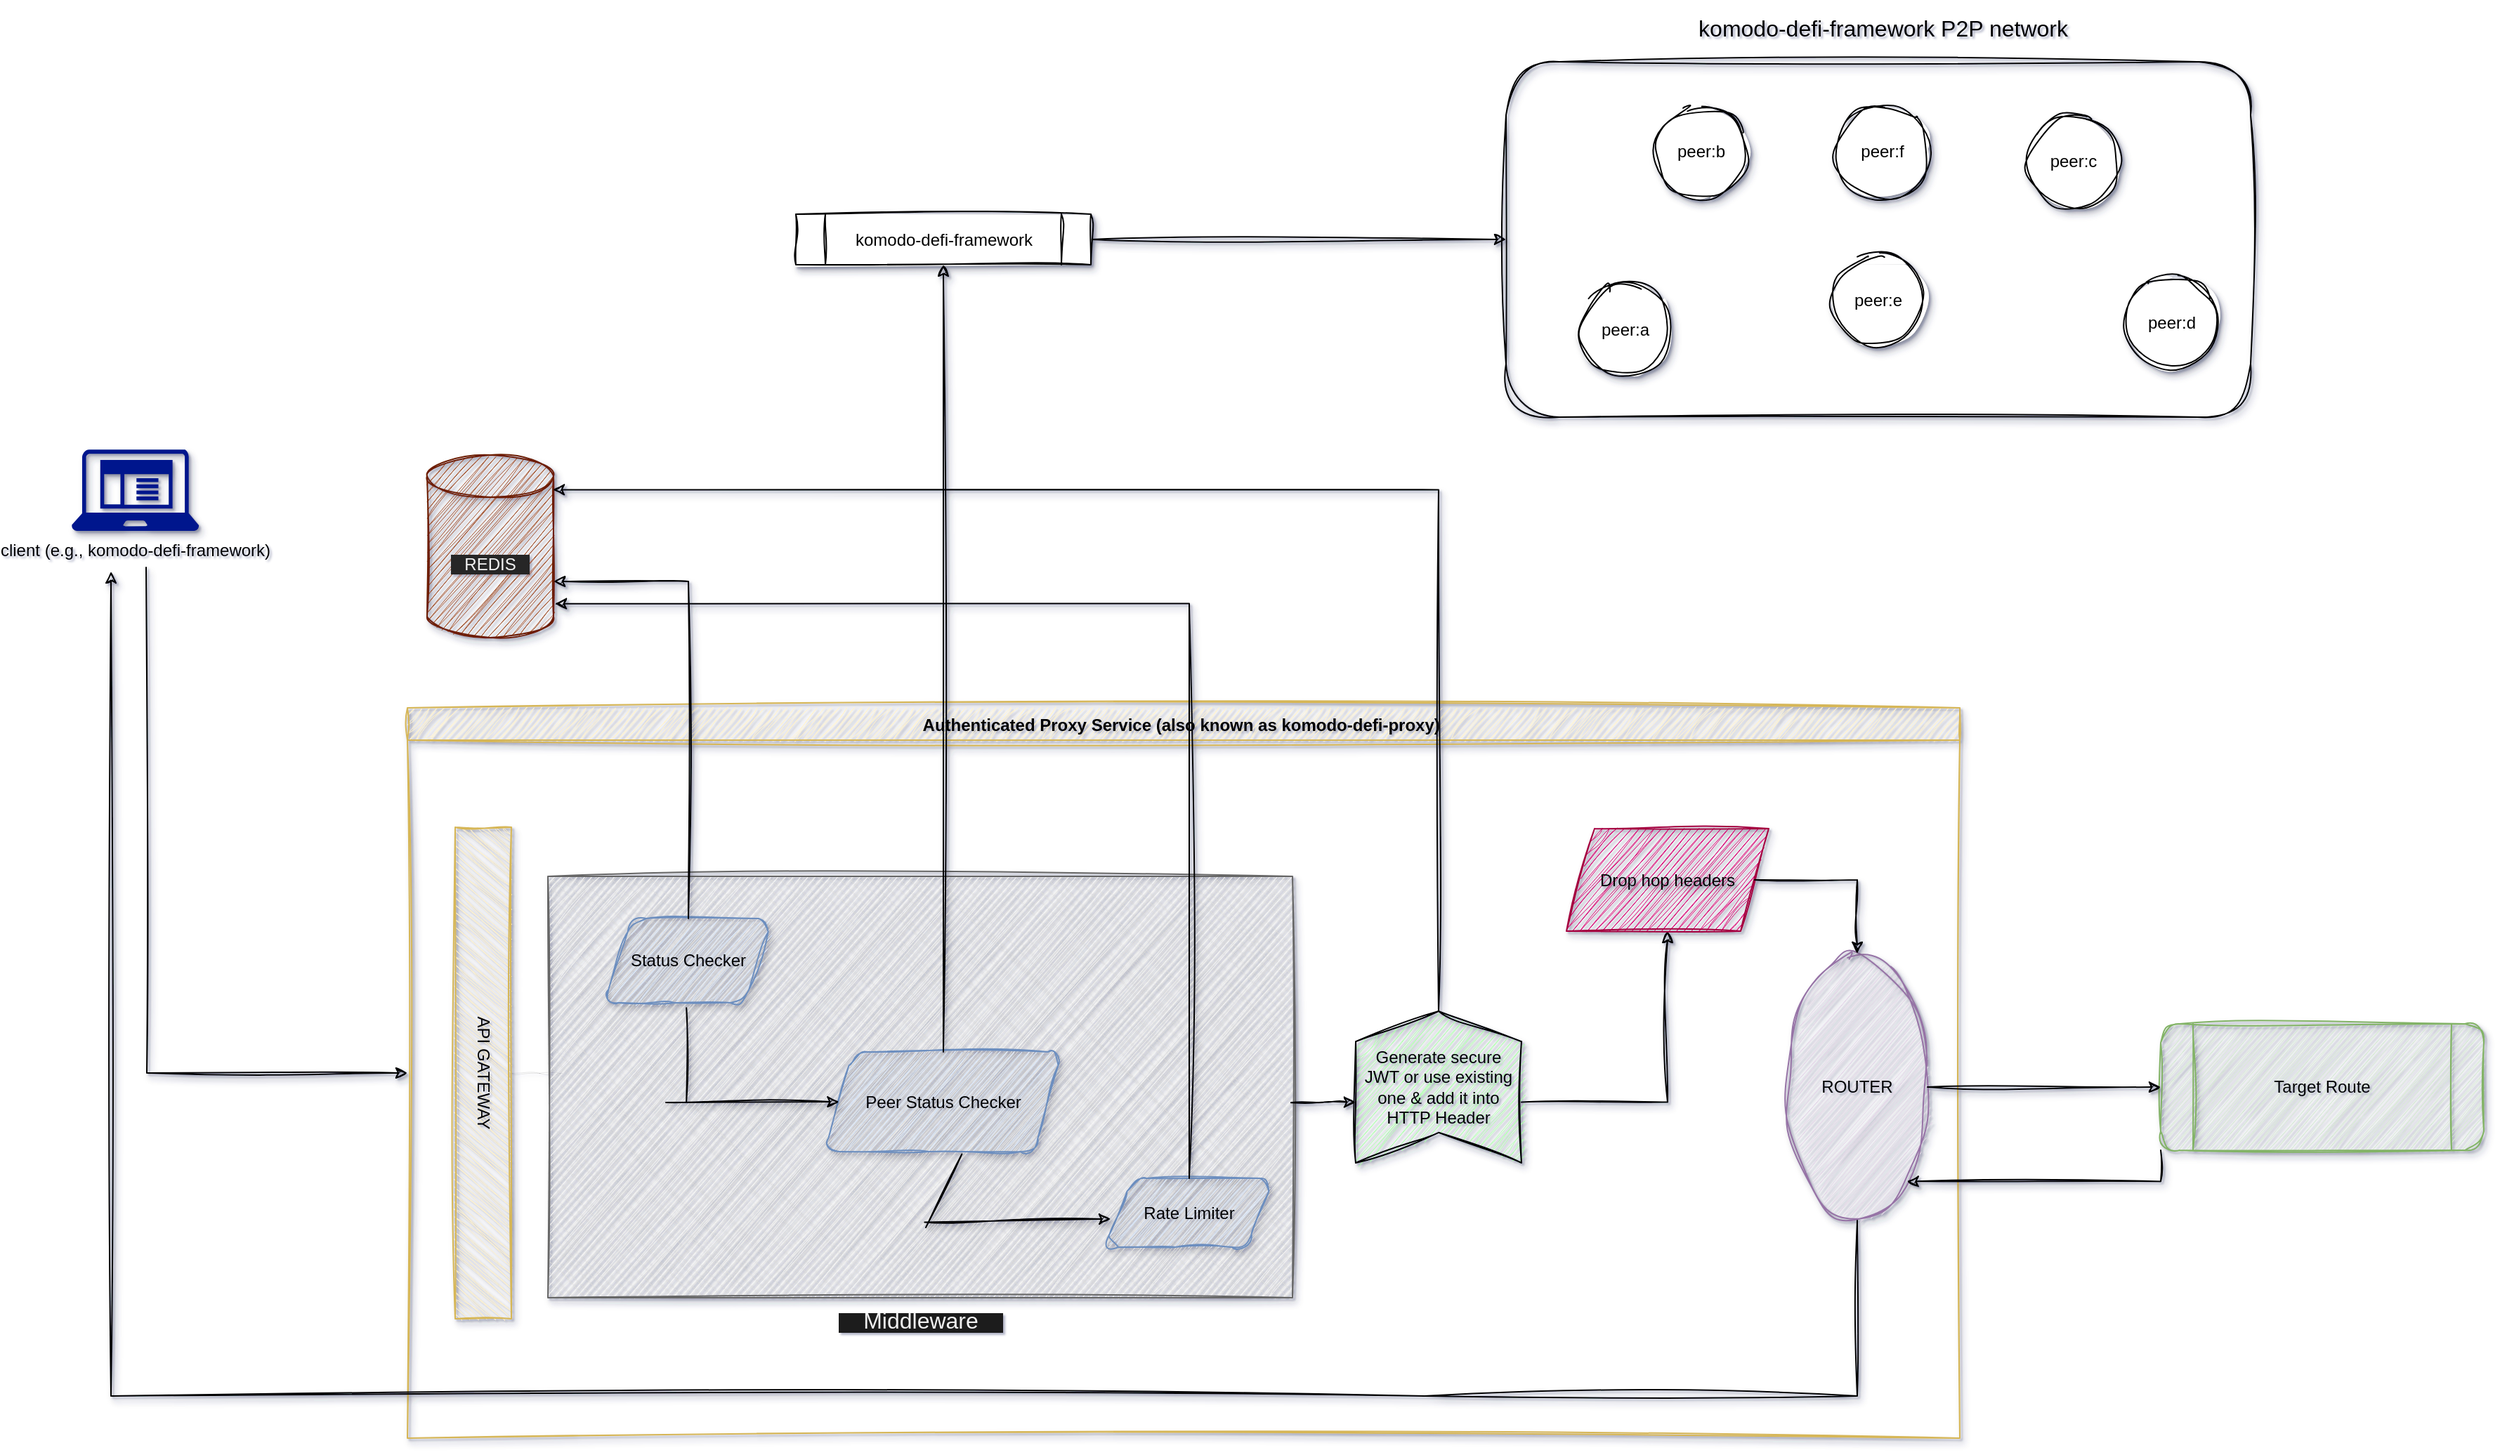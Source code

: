 <mxfile version="24.1.0" type="google">
  <diagram id="PVtQG_oPgHKIZc0Fs0rx" name="Page-1">
    <mxGraphModel grid="0" page="0" gridSize="10" guides="1" tooltips="1" connect="1" arrows="1" fold="1" pageScale="1" pageWidth="850" pageHeight="1100" math="0" shadow="1">
      <root>
        <mxCell id="0" />
        <mxCell id="1" parent="0" />
        <mxCell id="yfg-i16KUQ9kF9AL-ZA1-1" style="edgeStyle=orthogonalEdgeStyle;rounded=0;orthogonalLoop=1;jettySize=auto;html=1;exitX=0;exitY=0.5;exitDx=0;exitDy=0;strokeWidth=1;startArrow=classic;startFill=1;endArrow=none;endFill=0;shadow=1;sketch=1;curveFitting=1;jiggle=2;swimlaneLine=1;" edge="1" parent="1" source="yfg-i16KUQ9kF9AL-ZA1-2">
          <mxGeometry relative="1" as="geometry">
            <mxPoint x="160" y="180" as="targetPoint" />
          </mxGeometry>
        </mxCell>
        <mxCell id="yfg-i16KUQ9kF9AL-ZA1-2" value="Authenticated Proxy Service (also known as komodo-defi-proxy) " style="swimlane;rounded=0;shadow=1;glass=0;swimlaneLine=1;labelBackgroundColor=none;fixDash=0;portConstraintRotation=0;fillColor=#fff2cc;strokeColor=#d6b656;gradientColor=none;swimlaneFillColor=none;sketch=1;curveFitting=1;jiggle=2;" vertex="1" parent="1">
          <mxGeometry x="346" y="280" width="1105" height="520" as="geometry" />
        </mxCell>
        <mxCell id="yfg-i16KUQ9kF9AL-ZA1-3" value="" style="edgeStyle=orthogonalEdgeStyle;rounded=0;orthogonalLoop=1;jettySize=auto;html=1;startArrow=none;startFill=0;endArrow=none;endFill=0;strokeWidth=0;entryX=0.019;entryY=0.467;entryDx=0;entryDy=0;entryPerimeter=0;shadow=1;sketch=1;curveFitting=1;jiggle=2;swimlaneLine=1;" edge="1" parent="yfg-i16KUQ9kF9AL-ZA1-2" source="yfg-i16KUQ9kF9AL-ZA1-4" target="yfg-i16KUQ9kF9AL-ZA1-5">
          <mxGeometry relative="1" as="geometry">
            <Array as="points" />
          </mxGeometry>
        </mxCell>
        <mxCell id="yfg-i16KUQ9kF9AL-ZA1-4" value="API GATEWAY" style="rounded=0;whiteSpace=wrap;html=1;shadow=1;glass=0;strokeWidth=1;rotation=90;fillColor=#fff2cc;strokeColor=#d6b656;sketch=1;curveFitting=1;jiggle=2;swimlaneLine=1;" vertex="1" parent="yfg-i16KUQ9kF9AL-ZA1-2">
          <mxGeometry x="-121" y="240" width="350" height="40" as="geometry" />
        </mxCell>
        <mxCell id="yfg-i16KUQ9kF9AL-ZA1-5" value="&lt;span style=&quot;background-color: rgb(31, 31, 31);&quot;&gt;&lt;font style=&quot;font-size: 16px;&quot; color=&quot;#f2f2f2&quot;&gt;&amp;nbsp; &amp;nbsp; Middleware&amp;nbsp; &amp;nbsp;&amp;nbsp;&lt;/font&gt;&lt;/span&gt;" style="verticalLabelPosition=bottom;verticalAlign=top;html=1;shape=mxgraph.basic.patternFillRect;fillStyle=diagGrid;step=5;fillStrokeWidth=0.2;fillStrokeColor=#dddddd;rounded=1;shadow=1;glass=0;strokeWidth=1;fillColor=#f5f5f5;fontColor=#333333;strokeColor=#666666;sketch=1;curveFitting=1;jiggle=2;swimlaneLine=1;" vertex="1" parent="yfg-i16KUQ9kF9AL-ZA1-2">
          <mxGeometry x="100" y="120" width="530" height="300" as="geometry" />
        </mxCell>
        <mxCell id="yfg-i16KUQ9kF9AL-ZA1-6" value="Status Checker" style="shape=parallelogram;perimeter=parallelogramPerimeter;whiteSpace=wrap;html=1;fixedSize=1;rounded=1;shadow=1;glass=0;strokeWidth=1;fillColor=#dae8fc;strokeColor=#6c8ebf;sketch=1;curveFitting=1;jiggle=2;swimlaneLine=1;" vertex="1" parent="yfg-i16KUQ9kF9AL-ZA1-2">
          <mxGeometry x="140" y="150" width="120" height="60" as="geometry" />
        </mxCell>
        <mxCell id="yfg-i16KUQ9kF9AL-ZA1-7" value="Peer Status Checker" style="shape=parallelogram;perimeter=parallelogramPerimeter;whiteSpace=wrap;html=1;fixedSize=1;rounded=1;shadow=1;glass=0;strokeWidth=1;fillColor=#dae8fc;strokeColor=#6c8ebf;sketch=1;curveFitting=1;jiggle=2;swimlaneLine=1;" vertex="1" parent="yfg-i16KUQ9kF9AL-ZA1-2">
          <mxGeometry x="297" y="245" width="169" height="71" as="geometry" />
        </mxCell>
        <mxCell id="yfg-i16KUQ9kF9AL-ZA1-8" value="Rate Limiter" style="shape=parallelogram;perimeter=parallelogramPerimeter;whiteSpace=wrap;html=1;fixedSize=1;rounded=1;shadow=1;glass=0;strokeWidth=1;fillColor=#dae8fc;strokeColor=#6c8ebf;sketch=1;curveFitting=1;jiggle=2;swimlaneLine=1;" vertex="1" parent="yfg-i16KUQ9kF9AL-ZA1-2">
          <mxGeometry x="496" y="335" width="121" height="49" as="geometry" />
        </mxCell>
        <mxCell id="yfg-i16KUQ9kF9AL-ZA1-9" value="" style="endArrow=none;html=1;rounded=0;entryX=0.186;entryY=0.312;entryDx=0;entryDy=0;entryPerimeter=0;exitX=0.186;exitY=0.535;exitDx=0;exitDy=0;exitPerimeter=0;shadow=1;sketch=1;curveFitting=1;jiggle=2;swimlaneLine=1;" edge="1" parent="yfg-i16KUQ9kF9AL-ZA1-2" source="yfg-i16KUQ9kF9AL-ZA1-5" target="yfg-i16KUQ9kF9AL-ZA1-5">
          <mxGeometry width="50" height="50" relative="1" as="geometry">
            <mxPoint x="180" y="280" as="sourcePoint" />
            <mxPoint x="230" y="230" as="targetPoint" />
          </mxGeometry>
        </mxCell>
        <mxCell id="yfg-i16KUQ9kF9AL-ZA1-10" value="" style="endArrow=none;html=1;rounded=0;strokeWidth=1;entryX=0.578;entryY=1.025;entryDx=0;entryDy=0;entryPerimeter=0;shadow=1;sketch=1;curveFitting=1;jiggle=2;swimlaneLine=1;" edge="1" parent="yfg-i16KUQ9kF9AL-ZA1-2" target="yfg-i16KUQ9kF9AL-ZA1-7">
          <mxGeometry width="50" height="50" relative="1" as="geometry">
            <mxPoint x="369" y="370" as="sourcePoint" />
            <mxPoint x="230" y="230" as="targetPoint" />
          </mxGeometry>
        </mxCell>
        <mxCell id="yfg-i16KUQ9kF9AL-ZA1-11" value="" style="endArrow=classic;html=1;rounded=0;strokeWidth=1;exitX=0.506;exitY=0.821;exitDx=0;exitDy=0;exitPerimeter=0;entryX=0.038;entryY=0.59;entryDx=0;entryDy=0;entryPerimeter=0;shadow=1;sketch=1;curveFitting=1;jiggle=2;swimlaneLine=1;" edge="1" parent="yfg-i16KUQ9kF9AL-ZA1-2" source="yfg-i16KUQ9kF9AL-ZA1-5" target="yfg-i16KUQ9kF9AL-ZA1-8">
          <mxGeometry width="50" height="50" relative="1" as="geometry">
            <mxPoint x="180" y="280" as="sourcePoint" />
            <mxPoint x="470" y="366" as="targetPoint" />
          </mxGeometry>
        </mxCell>
        <mxCell id="yfg-i16KUQ9kF9AL-ZA1-12" value="ROUTER" style="ellipse;whiteSpace=wrap;html=1;rounded=1;shadow=1;glass=0;strokeWidth=1;fillColor=#e1d5e7;strokeColor=#9673a6;sketch=1;curveFitting=1;jiggle=2;swimlaneLine=1;" vertex="1" parent="yfg-i16KUQ9kF9AL-ZA1-2">
          <mxGeometry x="982" y="175" width="100" height="190" as="geometry" />
        </mxCell>
        <mxCell id="yfg-i16KUQ9kF9AL-ZA1-13" style="edgeStyle=orthogonalEdgeStyle;rounded=0;orthogonalLoop=1;jettySize=auto;html=1;exitX=1;exitY=0.6;exitDx=0;exitDy=0;exitPerimeter=0;entryX=0.5;entryY=1;entryDx=0;entryDy=0;shadow=1;sketch=1;curveFitting=1;jiggle=2;swimlaneLine=1;" edge="1" parent="yfg-i16KUQ9kF9AL-ZA1-2" source="yfg-i16KUQ9kF9AL-ZA1-15" target="W-w8zD5yYaKad_kiGe_T-2">
          <mxGeometry relative="1" as="geometry" />
        </mxCell>
        <mxCell id="yfg-i16KUQ9kF9AL-ZA1-14" style="edgeStyle=orthogonalEdgeStyle;rounded=0;orthogonalLoop=1;jettySize=auto;html=1;exitX=0;exitY=0.6;exitDx=0;exitDy=0;exitPerimeter=0;entryX=0.998;entryY=0.537;entryDx=0;entryDy=0;entryPerimeter=0;endArrow=none;endFill=0;startArrow=classic;startFill=1;shadow=1;sketch=1;curveFitting=1;jiggle=2;swimlaneLine=1;" edge="1" parent="yfg-i16KUQ9kF9AL-ZA1-2" source="yfg-i16KUQ9kF9AL-ZA1-15" target="yfg-i16KUQ9kF9AL-ZA1-5">
          <mxGeometry relative="1" as="geometry" />
        </mxCell>
        <mxCell id="yfg-i16KUQ9kF9AL-ZA1-15" value="&lt;span style=&quot;&quot;&gt;Generate secure JWT or use existing one &amp;amp; add it into HTTP Header&lt;/span&gt;" style="html=1;outlineConnect=0;whiteSpace=wrap;fillColor=#AFFFAF;shape=mxgraph.archimate3.function;shadow=1;sketch=1;curveFitting=1;jiggle=2;swimlaneLine=1;" vertex="1" parent="yfg-i16KUQ9kF9AL-ZA1-2">
          <mxGeometry x="675" y="216" width="118" height="108" as="geometry" />
        </mxCell>
        <mxCell id="W-w8zD5yYaKad_kiGe_T-2" value="Drop hop headers" style="shape=parallelogram;perimeter=parallelogramPerimeter;whiteSpace=wrap;html=1;fixedSize=1;rounded=0;shadow=1;glass=0;strokeWidth=1;fillColor=#d80073;strokeColor=#A50040;textShadow=1;fontStyle=0;fontColor=#000000;sketch=1;curveFitting=1;jiggle=2;swimlaneLine=1;" vertex="1" parent="yfg-i16KUQ9kF9AL-ZA1-2">
          <mxGeometry x="825" y="86" width="144" height="73" as="geometry" />
        </mxCell>
        <mxCell id="W-w8zD5yYaKad_kiGe_T-4" style="edgeStyle=orthogonalEdgeStyle;rounded=0;orthogonalLoop=1;jettySize=auto;html=1;exitX=1;exitY=0.5;exitDx=0;exitDy=0;entryX=0.5;entryY=0;entryDx=0;entryDy=0;shadow=1;sketch=1;curveFitting=1;jiggle=2;swimlaneLine=1;" edge="1" parent="yfg-i16KUQ9kF9AL-ZA1-2" source="W-w8zD5yYaKad_kiGe_T-2" target="yfg-i16KUQ9kF9AL-ZA1-12">
          <mxGeometry relative="1" as="geometry">
            <mxPoint x="803" y="291" as="sourcePoint" />
            <mxPoint x="907" y="169" as="targetPoint" />
          </mxGeometry>
        </mxCell>
        <mxCell id="yfg-i16KUQ9kF9AL-ZA1-16" value="" style="endArrow=classic;html=1;rounded=0;strokeWidth=1;entryX=0.391;entryY=0.535;entryDx=0;entryDy=0;entryPerimeter=0;shadow=1;sketch=1;curveFitting=1;jiggle=2;swimlaneLine=1;" edge="1" parent="1" target="yfg-i16KUQ9kF9AL-ZA1-5">
          <mxGeometry width="50" height="50" relative="1" as="geometry">
            <mxPoint x="530" y="561" as="sourcePoint" />
            <mxPoint x="560" y="510" as="targetPoint" />
          </mxGeometry>
        </mxCell>
        <mxCell id="yfg-i16KUQ9kF9AL-ZA1-17" style="edgeStyle=orthogonalEdgeStyle;rounded=0;orthogonalLoop=1;jettySize=auto;html=1;exitX=0;exitY=1;exitDx=0;exitDy=0;entryX=1;entryY=1;entryDx=0;entryDy=0;startArrow=none;startFill=0;endArrow=classic;endFill=1;strokeWidth=1;shadow=1;sketch=1;curveFitting=1;jiggle=2;swimlaneLine=1;" edge="1" parent="1" source="yfg-i16KUQ9kF9AL-ZA1-18" target="yfg-i16KUQ9kF9AL-ZA1-12">
          <mxGeometry relative="1" as="geometry" />
        </mxCell>
        <mxCell id="yfg-i16KUQ9kF9AL-ZA1-18" value="Target Route" style="shape=process;whiteSpace=wrap;html=1;backgroundOutline=1;rounded=1;shadow=1;glass=0;strokeWidth=1;fillColor=#d5e8d4;strokeColor=#82b366;sketch=1;curveFitting=1;jiggle=2;swimlaneLine=1;" vertex="1" parent="1">
          <mxGeometry x="1594" y="505" width="230" height="90" as="geometry" />
        </mxCell>
        <mxCell id="yfg-i16KUQ9kF9AL-ZA1-19" style="edgeStyle=orthogonalEdgeStyle;rounded=0;orthogonalLoop=1;jettySize=auto;html=1;strokeWidth=1;shadow=1;sketch=1;curveFitting=1;jiggle=2;swimlaneLine=1;" edge="1" parent="1" source="yfg-i16KUQ9kF9AL-ZA1-12" target="yfg-i16KUQ9kF9AL-ZA1-18">
          <mxGeometry relative="1" as="geometry">
            <mxPoint x="1350" y="550" as="targetPoint" />
          </mxGeometry>
        </mxCell>
        <mxCell id="yfg-i16KUQ9kF9AL-ZA1-20" value="&lt;font color=&quot;#f2f2f2&quot; style=&quot;background-color: rgb(38, 38, 38);&quot;&gt;&amp;nbsp; &amp;nbsp;REDIS&amp;nbsp; &amp;nbsp;&lt;/font&gt;" style="shape=cylinder3;whiteSpace=wrap;html=1;boundedLbl=1;backgroundOutline=1;size=15;rounded=1;shadow=1;glass=0;strokeWidth=1;fillColor=#a0522d;strokeColor=#6D1F00;fontColor=#ffffff;labelBackgroundColor=none;sketch=1;curveFitting=1;jiggle=2;swimlaneLine=1;" vertex="1" parent="1">
          <mxGeometry x="360" y="100" width="90" height="130" as="geometry" />
        </mxCell>
        <mxCell id="yfg-i16KUQ9kF9AL-ZA1-22" style="edgeStyle=orthogonalEdgeStyle;rounded=0;orthogonalLoop=1;jettySize=auto;html=1;exitX=0.5;exitY=0;exitDx=0;exitDy=0;entryX=1;entryY=0;entryDx=0;entryDy=90;entryPerimeter=0;strokeWidth=1;shadow=1;sketch=1;curveFitting=1;jiggle=2;swimlaneLine=1;" edge="1" parent="1" source="yfg-i16KUQ9kF9AL-ZA1-6" target="yfg-i16KUQ9kF9AL-ZA1-20">
          <mxGeometry relative="1" as="geometry" />
        </mxCell>
        <mxCell id="yfg-i16KUQ9kF9AL-ZA1-23" style="edgeStyle=orthogonalEdgeStyle;rounded=0;orthogonalLoop=1;jettySize=auto;html=1;exitX=0.5;exitY=0;exitDx=0;exitDy=0;entryX=1.011;entryY=0.814;entryDx=0;entryDy=0;entryPerimeter=0;strokeWidth=1;shadow=1;sketch=1;curveFitting=1;jiggle=2;swimlaneLine=1;" edge="1" parent="1" source="yfg-i16KUQ9kF9AL-ZA1-8" target="yfg-i16KUQ9kF9AL-ZA1-20">
          <mxGeometry relative="1" as="geometry" />
        </mxCell>
        <mxCell id="yfg-i16KUQ9kF9AL-ZA1-24" style="edgeStyle=orthogonalEdgeStyle;rounded=0;orthogonalLoop=1;jettySize=auto;html=1;exitX=0.5;exitY=1;exitDx=0;exitDy=0;strokeWidth=1;shadow=1;sketch=1;curveFitting=1;jiggle=2;swimlaneLine=1;" edge="1" parent="1" source="yfg-i16KUQ9kF9AL-ZA1-12">
          <mxGeometry relative="1" as="geometry">
            <mxPoint x="135" y="183" as="targetPoint" />
            <Array as="points">
              <mxPoint x="1070" y="770" />
              <mxPoint x="90" y="770" />
            </Array>
          </mxGeometry>
        </mxCell>
        <mxCell id="yfg-i16KUQ9kF9AL-ZA1-26" style="edgeStyle=orthogonalEdgeStyle;rounded=0;orthogonalLoop=1;jettySize=auto;html=1;exitX=0.5;exitY=0;exitDx=0;exitDy=0;exitPerimeter=0;entryX=0.994;entryY=0.19;entryDx=0;entryDy=0;entryPerimeter=0;shadow=1;sketch=1;curveFitting=1;jiggle=2;swimlaneLine=1;" edge="1" parent="1" source="yfg-i16KUQ9kF9AL-ZA1-15" target="yfg-i16KUQ9kF9AL-ZA1-20">
          <mxGeometry relative="1" as="geometry" />
        </mxCell>
        <mxCell id="ARkwSz2TnLh0e89FQ-OH-23" value="peer:a" style="ellipse;whiteSpace=wrap;html=1;aspect=fixed;shadow=1;sketch=1;curveFitting=1;jiggle=2;swimlaneLine=1;" vertex="1" parent="1">
          <mxGeometry x="1180" y="-22" width="66" height="66" as="geometry" />
        </mxCell>
        <mxCell id="ARkwSz2TnLh0e89FQ-OH-27" value="peer:c" style="ellipse;whiteSpace=wrap;html=1;aspect=fixed;shadow=1;sketch=1;curveFitting=1;jiggle=2;swimlaneLine=1;" vertex="1" parent="1">
          <mxGeometry x="1499" y="-142" width="66" height="66" as="geometry" />
        </mxCell>
        <mxCell id="ARkwSz2TnLh0e89FQ-OH-29" value="peer:b" style="ellipse;whiteSpace=wrap;html=1;aspect=fixed;shadow=1;sketch=1;curveFitting=1;jiggle=2;swimlaneLine=1;" vertex="1" parent="1">
          <mxGeometry x="1234" y="-149" width="66" height="66" as="geometry" />
        </mxCell>
        <mxCell id="ARkwSz2TnLh0e89FQ-OH-31" value="peer:d" style="ellipse;whiteSpace=wrap;html=1;aspect=fixed;shadow=1;sketch=1;curveFitting=1;jiggle=2;swimlaneLine=1;" vertex="1" parent="1">
          <mxGeometry x="1569" y="-27" width="66" height="66" as="geometry" />
        </mxCell>
        <mxCell id="ARkwSz2TnLh0e89FQ-OH-32" value="peer:e" style="ellipse;whiteSpace=wrap;html=1;aspect=fixed;shadow=1;sketch=1;curveFitting=1;jiggle=2;swimlaneLine=1;" vertex="1" parent="1">
          <mxGeometry x="1360" y="-43" width="66" height="66" as="geometry" />
        </mxCell>
        <mxCell id="ARkwSz2TnLh0e89FQ-OH-33" value="peer:f" style="ellipse;whiteSpace=wrap;html=1;aspect=fixed;shadow=1;sketch=1;curveFitting=1;jiggle=2;swimlaneLine=1;" vertex="1" parent="1">
          <mxGeometry x="1363" y="-149" width="66" height="66" as="geometry" />
        </mxCell>
        <mxCell id="ARkwSz2TnLh0e89FQ-OH-36" value="" style="rounded=1;whiteSpace=wrap;html=1;fillColor=none;shadow=1;sketch=1;curveFitting=1;jiggle=2;swimlaneLine=1;" vertex="1" parent="1">
          <mxGeometry x="1128" y="-180" width="530" height="253" as="geometry" />
        </mxCell>
        <mxCell id="ARkwSz2TnLh0e89FQ-OH-38" style="edgeStyle=orthogonalEdgeStyle;rounded=0;orthogonalLoop=1;jettySize=auto;html=1;entryX=0;entryY=0.5;entryDx=0;entryDy=0;shadow=1;sketch=1;curveFitting=1;jiggle=2;swimlaneLine=1;" edge="1" parent="1" source="ARkwSz2TnLh0e89FQ-OH-41" target="ARkwSz2TnLh0e89FQ-OH-36">
          <mxGeometry relative="1" as="geometry">
            <mxPoint x="727.5" y="-98.707" as="targetPoint" />
            <Array as="points">
              <mxPoint x="737" y="-53" />
            </Array>
          </mxGeometry>
        </mxCell>
        <mxCell id="ARkwSz2TnLh0e89FQ-OH-39" value="komodo-defi-framework P2P network" style="text;html=1;align=center;verticalAlign=middle;resizable=0;points=[];autosize=1;strokeColor=none;fillColor=none;shadow=1;strokeWidth=1;fontSize=16;sketch=1;curveFitting=1;jiggle=2;swimlaneLine=1;" vertex="1" parent="1">
          <mxGeometry x="1238.5" y="-220" width="315" height="31" as="geometry" />
        </mxCell>
        <mxCell id="ARkwSz2TnLh0e89FQ-OH-41" value="komodo-defi-framework" style="shape=process;whiteSpace=wrap;html=1;backgroundOutline=1;shadow=1;sketch=1;curveFitting=1;jiggle=2;swimlaneLine=1;" vertex="1" parent="1">
          <mxGeometry x="622.5" y="-71.5" width="210" height="36" as="geometry" />
        </mxCell>
        <mxCell id="ARkwSz2TnLh0e89FQ-OH-43" style="edgeStyle=orthogonalEdgeStyle;rounded=0;orthogonalLoop=1;jettySize=auto;html=1;shadow=1;sketch=1;curveFitting=1;jiggle=2;swimlaneLine=1;" edge="1" parent="1" source="yfg-i16KUQ9kF9AL-ZA1-7" target="ARkwSz2TnLh0e89FQ-OH-41">
          <mxGeometry relative="1" as="geometry" />
        </mxCell>
        <mxCell id="ARkwSz2TnLh0e89FQ-OH-44" value="client (e.g., komodo-defi-framework&lt;span style=&quot;background-color: initial;&quot;&gt;)&lt;/span&gt;" style="aspect=fixed;pointerEvents=1;shadow=1;dashed=0;html=1;strokeColor=none;labelPosition=center;verticalLabelPosition=bottom;verticalAlign=top;align=center;fillColor=#00188D;shape=mxgraph.mscae.enterprise.client_application;" vertex="1" parent="1">
          <mxGeometry x="107" y="96" width="90.63" height="58" as="geometry" />
        </mxCell>
      </root>
    </mxGraphModel>
  </diagram>
</mxfile>

